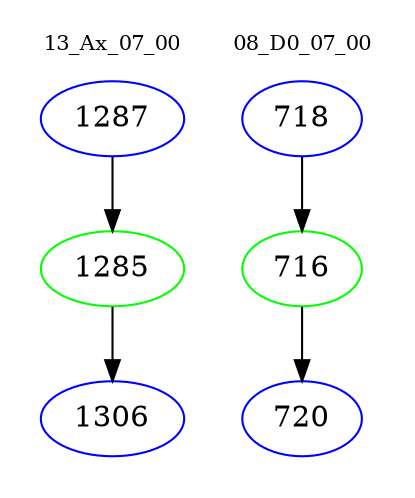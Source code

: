 digraph{
subgraph cluster_0 {
color = white
label = "13_Ax_07_00";
fontsize=10;
T0_1287 [label="1287", color="blue"]
T0_1287 -> T0_1285 [color="black"]
T0_1285 [label="1285", color="green"]
T0_1285 -> T0_1306 [color="black"]
T0_1306 [label="1306", color="blue"]
}
subgraph cluster_1 {
color = white
label = "08_D0_07_00";
fontsize=10;
T1_718 [label="718", color="blue"]
T1_718 -> T1_716 [color="black"]
T1_716 [label="716", color="green"]
T1_716 -> T1_720 [color="black"]
T1_720 [label="720", color="blue"]
}
}

